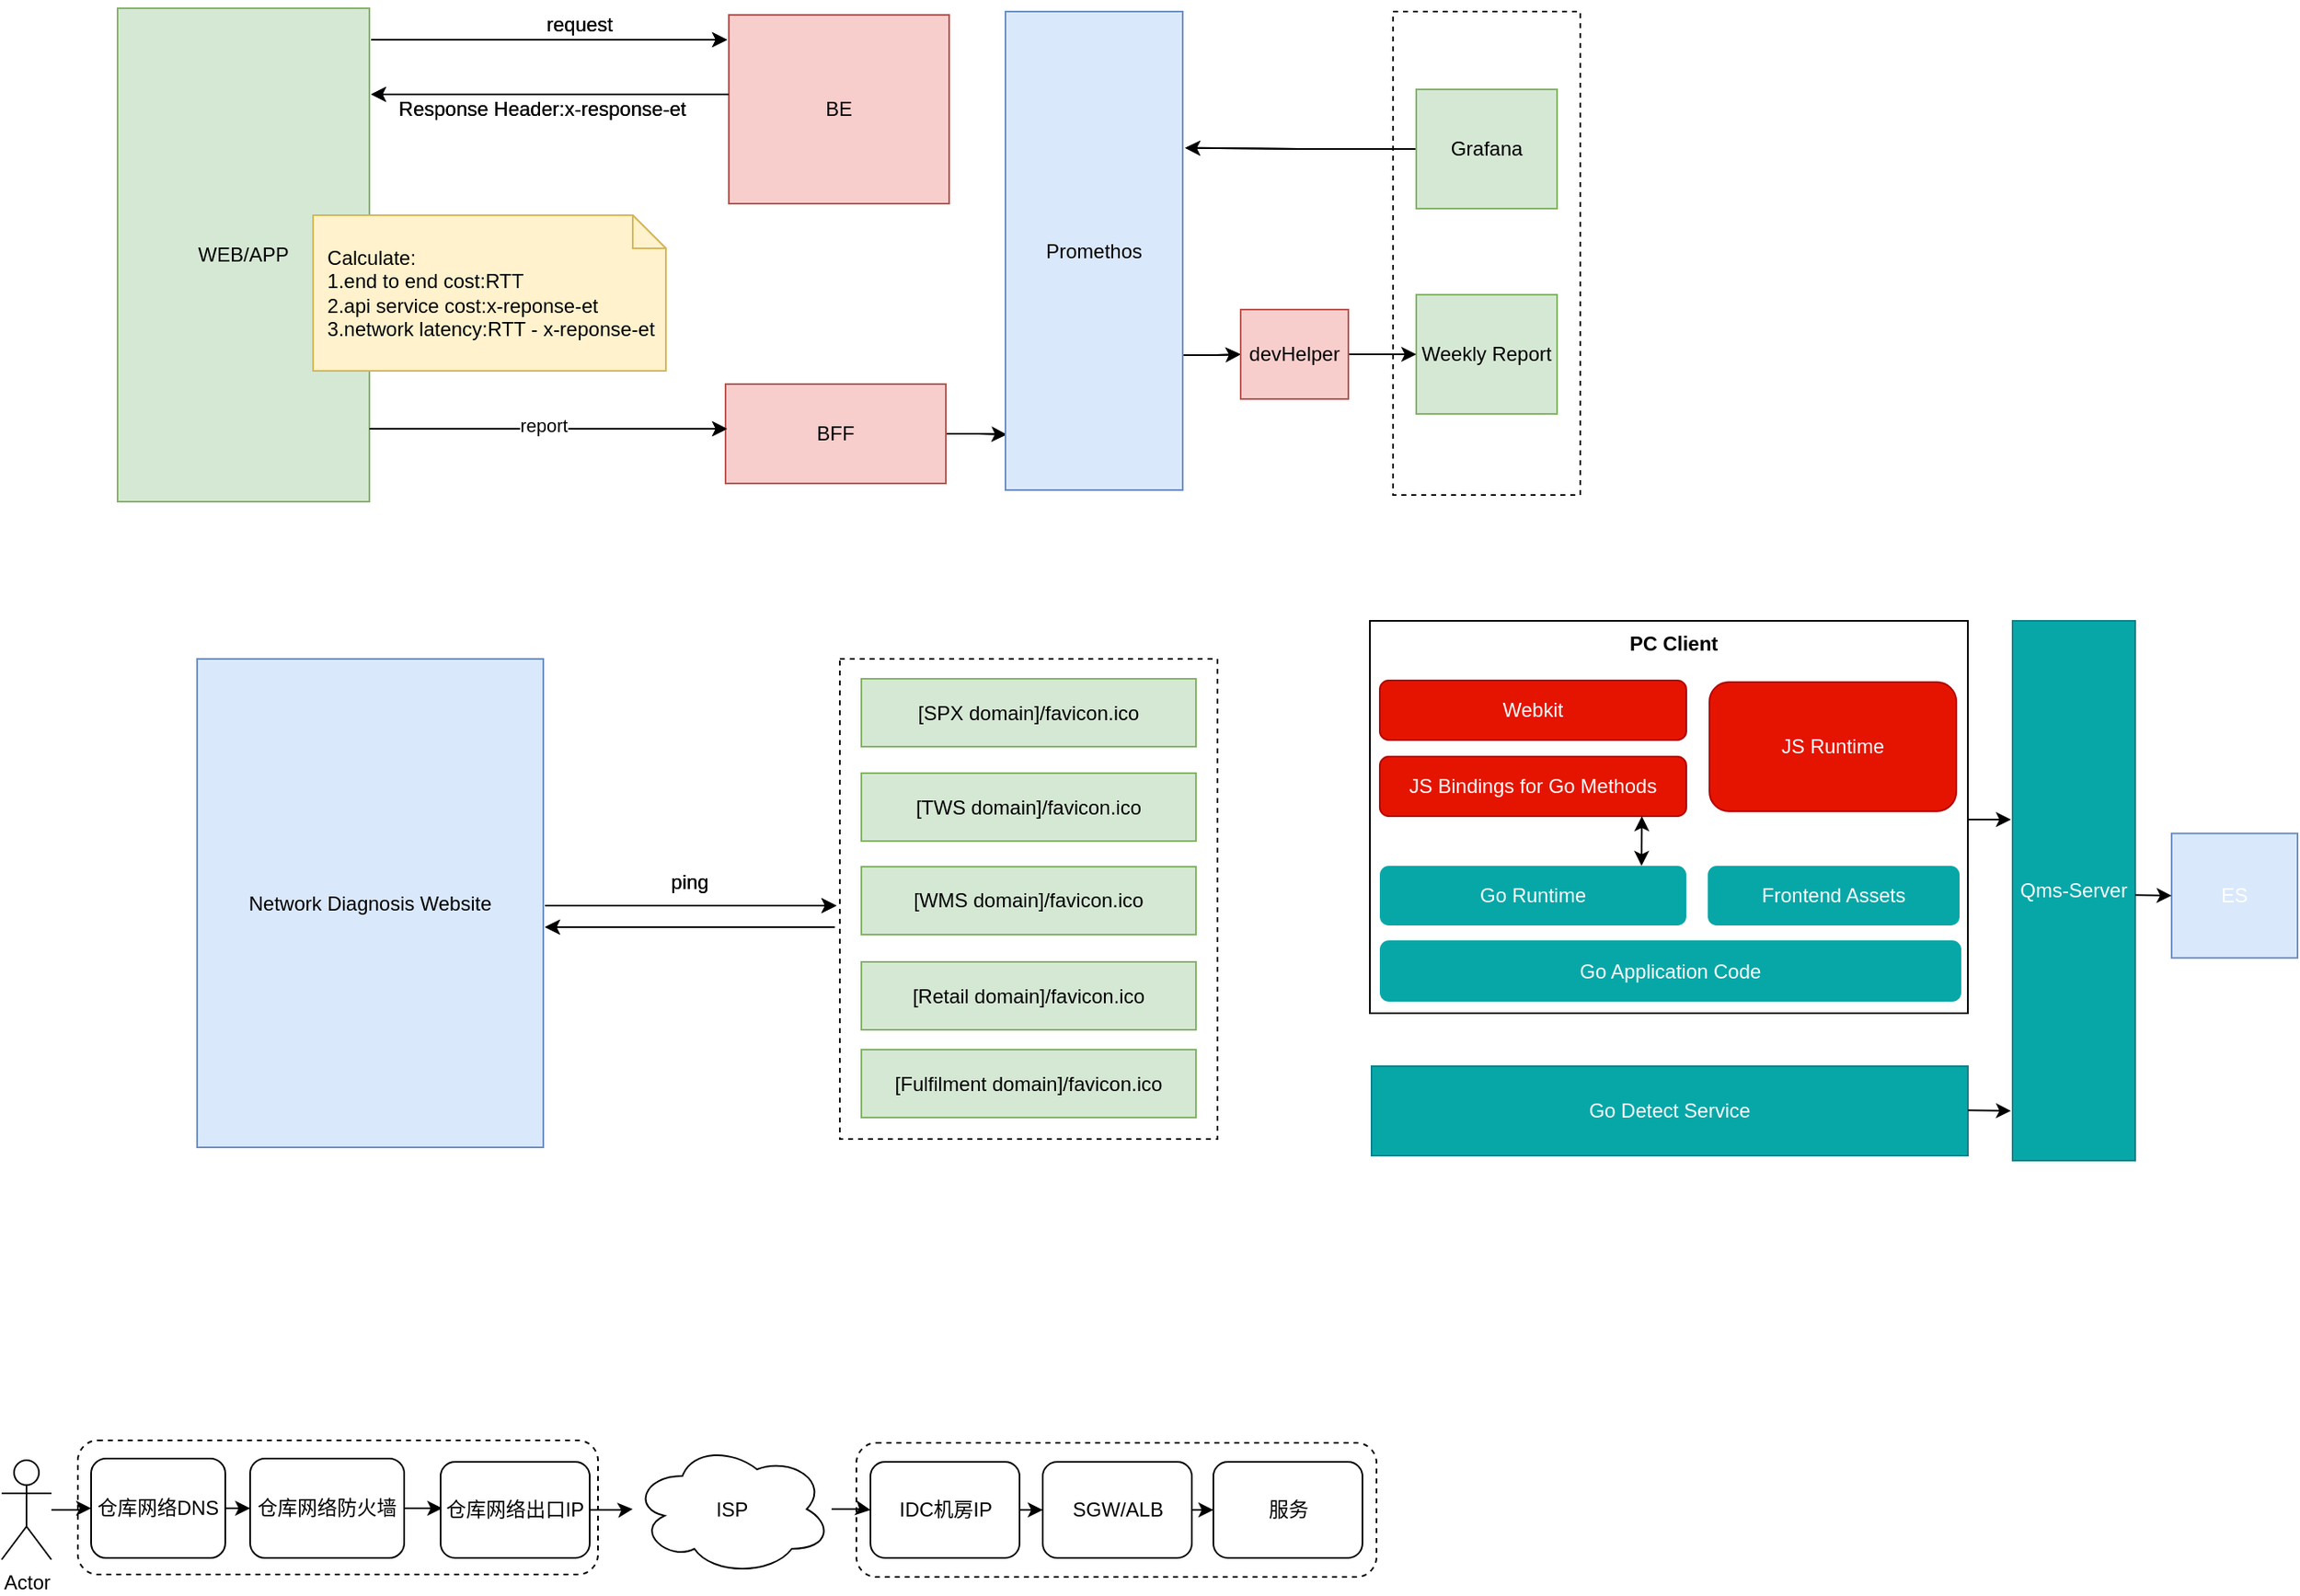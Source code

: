 <mxfile version="21.5.0" type="github">
  <diagram name="第 1 页" id="YbMV32dz8KYmbLjzAqyX">
    <mxGraphModel dx="843" dy="560" grid="0" gridSize="10" guides="1" tooltips="1" connect="1" arrows="1" fold="1" page="1" pageScale="1" pageWidth="3300" pageHeight="4681" math="0" shadow="0">
      <root>
        <mxCell id="0" />
        <mxCell id="1" parent="0" />
        <mxCell id="cddW9qrfOcWyNEqx8EMv-64" value="" style="rounded=0;whiteSpace=wrap;html=1;" vertex="1" parent="1">
          <mxGeometry x="952" y="689" width="361" height="237" as="geometry" />
        </mxCell>
        <mxCell id="E_-qTIuJGgrTYIes5nv8-37" value="" style="rounded=0;whiteSpace=wrap;html=1;dashed=1;" parent="1" vertex="1">
          <mxGeometry x="632" y="712" width="228" height="290" as="geometry" />
        </mxCell>
        <mxCell id="E_-qTIuJGgrTYIes5nv8-20" value="" style="rounded=0;whiteSpace=wrap;html=1;dashed=1;" parent="1" vertex="1">
          <mxGeometry x="966" y="321" width="113" height="292" as="geometry" />
        </mxCell>
        <mxCell id="E_-qTIuJGgrTYIes5nv8-6" value="WEB/APP" style="rounded=0;whiteSpace=wrap;html=1;fillColor=#d5e8d4;strokeColor=#82b366;" parent="1" vertex="1">
          <mxGeometry x="196" y="319" width="152" height="298" as="geometry" />
        </mxCell>
        <mxCell id="E_-qTIuJGgrTYIes5nv8-7" value="BE" style="rounded=0;whiteSpace=wrap;html=1;fillColor=#f8cecc;strokeColor=#b85450;" parent="1" vertex="1">
          <mxGeometry x="565" y="323" width="133" height="114" as="geometry" />
        </mxCell>
        <mxCell id="E_-qTIuJGgrTYIes5nv8-8" value="" style="endArrow=classic;html=1;rounded=0;" parent="1" edge="1">
          <mxGeometry x="0.004" width="50" height="50" relative="1" as="geometry">
            <mxPoint x="349" y="338" as="sourcePoint" />
            <mxPoint x="564" y="338" as="targetPoint" />
            <mxPoint as="offset" />
          </mxGeometry>
        </mxCell>
        <mxCell id="E_-qTIuJGgrTYIes5nv8-9" value="" style="endArrow=classic;html=1;rounded=0;" parent="1" edge="1">
          <mxGeometry width="50" height="50" relative="1" as="geometry">
            <mxPoint x="565" y="371" as="sourcePoint" />
            <mxPoint x="349" y="371" as="targetPoint" />
          </mxGeometry>
        </mxCell>
        <mxCell id="E_-qTIuJGgrTYIes5nv8-10" value="Response Header:x-response-et" style="text;html=1;strokeColor=none;fillColor=none;align=center;verticalAlign=middle;whiteSpace=wrap;rounded=0;" parent="1" vertex="1">
          <mxGeometry x="354" y="362.5" width="197" height="35" as="geometry" />
        </mxCell>
        <mxCell id="E_-qTIuJGgrTYIes5nv8-11" value="request" style="text;html=1;strokeColor=none;fillColor=none;align=center;verticalAlign=middle;whiteSpace=wrap;rounded=0;" parent="1" vertex="1">
          <mxGeometry x="445" y="314" width="60" height="30" as="geometry" />
        </mxCell>
        <mxCell id="E_-qTIuJGgrTYIes5nv8-17" value="" style="edgeStyle=orthogonalEdgeStyle;rounded=0;orthogonalLoop=1;jettySize=auto;html=1;entryX=0.007;entryY=0.884;entryDx=0;entryDy=0;entryPerimeter=0;" parent="1" source="E_-qTIuJGgrTYIes5nv8-12" target="E_-qTIuJGgrTYIes5nv8-16" edge="1">
          <mxGeometry relative="1" as="geometry" />
        </mxCell>
        <mxCell id="E_-qTIuJGgrTYIes5nv8-12" value="BFF" style="rounded=0;whiteSpace=wrap;html=1;fillColor=#f8cecc;strokeColor=#b85450;" parent="1" vertex="1">
          <mxGeometry x="563" y="546" width="133" height="60" as="geometry" />
        </mxCell>
        <mxCell id="E_-qTIuJGgrTYIes5nv8-13" value="" style="endArrow=classic;html=1;rounded=0;" parent="1" edge="1">
          <mxGeometry x="0.004" width="50" height="50" relative="1" as="geometry">
            <mxPoint x="348" y="573" as="sourcePoint" />
            <mxPoint x="564" y="573" as="targetPoint" />
            <mxPoint as="offset" />
          </mxGeometry>
        </mxCell>
        <mxCell id="E_-qTIuJGgrTYIes5nv8-14" value="report" style="edgeLabel;html=1;align=center;verticalAlign=middle;resizable=0;points=[];" parent="E_-qTIuJGgrTYIes5nv8-13" vertex="1" connectable="0">
          <mxGeometry x="-0.026" y="2" relative="1" as="geometry">
            <mxPoint as="offset" />
          </mxGeometry>
        </mxCell>
        <mxCell id="E_-qTIuJGgrTYIes5nv8-15" value="&amp;nbsp; Calculate:&lt;br&gt;&amp;nbsp; 1.end to end cost:RTT&lt;br&gt;&amp;nbsp; 2.api service cost:x-reponse-et&lt;br&gt;&amp;nbsp; 3.network latency:RTT - x-reponse-et" style="shape=note;size=20;whiteSpace=wrap;html=1;align=left;fillColor=#fff2cc;strokeColor=#d6b656;" parent="1" vertex="1">
          <mxGeometry x="314" y="444" width="213" height="94" as="geometry" />
        </mxCell>
        <mxCell id="E_-qTIuJGgrTYIes5nv8-28" value="" style="edgeStyle=orthogonalEdgeStyle;rounded=0;orthogonalLoop=1;jettySize=auto;html=1;exitX=0.991;exitY=0.718;exitDx=0;exitDy=0;exitPerimeter=0;" parent="1" source="E_-qTIuJGgrTYIes5nv8-16" target="E_-qTIuJGgrTYIes5nv8-27" edge="1">
          <mxGeometry relative="1" as="geometry" />
        </mxCell>
        <mxCell id="E_-qTIuJGgrTYIes5nv8-16" value="Promethos" style="rounded=0;whiteSpace=wrap;html=1;fillColor=#dae8fc;strokeColor=#6c8ebf;" parent="1" vertex="1">
          <mxGeometry x="732" y="321" width="107" height="289" as="geometry" />
        </mxCell>
        <mxCell id="E_-qTIuJGgrTYIes5nv8-23" value="" style="edgeStyle=orthogonalEdgeStyle;rounded=0;orthogonalLoop=1;jettySize=auto;html=1;entryX=1.014;entryY=0.285;entryDx=0;entryDy=0;entryPerimeter=0;" parent="1" source="E_-qTIuJGgrTYIes5nv8-18" target="E_-qTIuJGgrTYIes5nv8-16" edge="1">
          <mxGeometry relative="1" as="geometry" />
        </mxCell>
        <mxCell id="E_-qTIuJGgrTYIes5nv8-18" value="Grafana" style="rounded=0;whiteSpace=wrap;html=1;fillColor=#d5e8d4;strokeColor=#82b366;" parent="1" vertex="1">
          <mxGeometry x="980" y="368" width="85" height="72" as="geometry" />
        </mxCell>
        <mxCell id="E_-qTIuJGgrTYIes5nv8-26" value="Weekly Report" style="rounded=0;whiteSpace=wrap;html=1;fillColor=#d5e8d4;strokeColor=#82b366;" parent="1" vertex="1">
          <mxGeometry x="980" y="492" width="85" height="72" as="geometry" />
        </mxCell>
        <mxCell id="E_-qTIuJGgrTYIes5nv8-29" value="" style="edgeStyle=orthogonalEdgeStyle;rounded=0;orthogonalLoop=1;jettySize=auto;html=1;" parent="1" source="E_-qTIuJGgrTYIes5nv8-27" target="E_-qTIuJGgrTYIes5nv8-26" edge="1">
          <mxGeometry relative="1" as="geometry" />
        </mxCell>
        <mxCell id="E_-qTIuJGgrTYIes5nv8-27" value="devHelper" style="rounded=0;whiteSpace=wrap;html=1;fillColor=#f8cecc;strokeColor=#b85450;" parent="1" vertex="1">
          <mxGeometry x="874" y="501" width="65" height="54" as="geometry" />
        </mxCell>
        <mxCell id="E_-qTIuJGgrTYIes5nv8-30" value="Network Diagnosis Website" style="rounded=0;whiteSpace=wrap;html=1;fillColor=#dae8fc;strokeColor=#6c8ebf;" parent="1" vertex="1">
          <mxGeometry x="244" y="712" width="209" height="295" as="geometry" />
        </mxCell>
        <mxCell id="E_-qTIuJGgrTYIes5nv8-31" value="[SPX domain]/favicon.ico" style="rounded=0;whiteSpace=wrap;html=1;fillColor=#ffe6cc;strokeColor=#d79b00;" parent="1" vertex="1">
          <mxGeometry x="645" y="724" width="202" height="41" as="geometry" />
        </mxCell>
        <mxCell id="E_-qTIuJGgrTYIes5nv8-33" value="[TWS domain]/favicon.ico" style="rounded=0;whiteSpace=wrap;html=1;fillColor=#d5e8d4;strokeColor=#82b366;" parent="1" vertex="1">
          <mxGeometry x="645" y="781" width="202" height="41" as="geometry" />
        </mxCell>
        <mxCell id="E_-qTIuJGgrTYIes5nv8-34" value="[Fulfilment domain]/favicon.ico" style="rounded=0;whiteSpace=wrap;html=1;fillColor=#f8cecc;strokeColor=#b85450;" parent="1" vertex="1">
          <mxGeometry x="645" y="948" width="202" height="41" as="geometry" />
        </mxCell>
        <mxCell id="E_-qTIuJGgrTYIes5nv8-35" value="[Retail domain]/favicon.ico" style="rounded=0;whiteSpace=wrap;html=1;fillColor=#1ba1e2;fontColor=#ffffff;strokeColor=#006EAF;" parent="1" vertex="1">
          <mxGeometry x="645" y="895" width="202" height="41" as="geometry" />
        </mxCell>
        <mxCell id="E_-qTIuJGgrTYIes5nv8-36" value="[WMS domain]/favicon.ico" style="rounded=0;whiteSpace=wrap;html=1;fillColor=#e1d5e7;strokeColor=#9673a6;" parent="1" vertex="1">
          <mxGeometry x="645" y="837.5" width="202" height="41" as="geometry" />
        </mxCell>
        <mxCell id="E_-qTIuJGgrTYIes5nv8-38" value="" style="endArrow=classic;html=1;rounded=0;" parent="1" edge="1">
          <mxGeometry width="50" height="50" relative="1" as="geometry">
            <mxPoint x="454" y="861" as="sourcePoint" />
            <mxPoint x="630" y="861" as="targetPoint" />
          </mxGeometry>
        </mxCell>
        <mxCell id="E_-qTIuJGgrTYIes5nv8-39" value="ping" style="text;html=1;strokeColor=none;fillColor=none;align=center;verticalAlign=middle;whiteSpace=wrap;rounded=0;" parent="1" vertex="1">
          <mxGeometry x="496" y="831" width="91" height="31" as="geometry" />
        </mxCell>
        <mxCell id="E_-qTIuJGgrTYIes5nv8-40" value="" style="endArrow=classic;html=1;rounded=0;" parent="1" edge="1">
          <mxGeometry width="50" height="50" relative="1" as="geometry">
            <mxPoint x="629" y="874" as="sourcePoint" />
            <mxPoint x="454" y="874" as="targetPoint" />
          </mxGeometry>
        </mxCell>
        <mxCell id="cddW9qrfOcWyNEqx8EMv-1" value="" style="rounded=1;whiteSpace=wrap;html=1;dashed=1;" vertex="1" parent="1">
          <mxGeometry x="642" y="1185.5" width="314" height="81" as="geometry" />
        </mxCell>
        <mxCell id="cddW9qrfOcWyNEqx8EMv-2" value="" style="rounded=1;whiteSpace=wrap;html=1;dashed=1;" vertex="1" parent="1">
          <mxGeometry x="172" y="1184" width="314" height="81" as="geometry" />
        </mxCell>
        <mxCell id="cddW9qrfOcWyNEqx8EMv-3" value="" style="rounded=0;whiteSpace=wrap;html=1;dashed=1;" vertex="1" parent="1">
          <mxGeometry x="632" y="712" width="228" height="290" as="geometry" />
        </mxCell>
        <mxCell id="cddW9qrfOcWyNEqx8EMv-4" value="" style="rounded=0;whiteSpace=wrap;html=1;dashed=1;" vertex="1" parent="1">
          <mxGeometry x="966" y="321" width="113" height="292" as="geometry" />
        </mxCell>
        <mxCell id="cddW9qrfOcWyNEqx8EMv-5" value="WEB/APP" style="rounded=0;whiteSpace=wrap;html=1;fillColor=#d5e8d4;strokeColor=#82b366;" vertex="1" parent="1">
          <mxGeometry x="196" y="319" width="152" height="298" as="geometry" />
        </mxCell>
        <mxCell id="cddW9qrfOcWyNEqx8EMv-6" value="BE" style="rounded=0;whiteSpace=wrap;html=1;fillColor=#f8cecc;strokeColor=#b85450;" vertex="1" parent="1">
          <mxGeometry x="565" y="323" width="133" height="114" as="geometry" />
        </mxCell>
        <mxCell id="cddW9qrfOcWyNEqx8EMv-7" value="" style="endArrow=classic;html=1;rounded=0;" edge="1" parent="1">
          <mxGeometry x="0.004" width="50" height="50" relative="1" as="geometry">
            <mxPoint x="349" y="338" as="sourcePoint" />
            <mxPoint x="564" y="338" as="targetPoint" />
            <mxPoint as="offset" />
          </mxGeometry>
        </mxCell>
        <mxCell id="cddW9qrfOcWyNEqx8EMv-8" value="" style="endArrow=classic;html=1;rounded=0;" edge="1" parent="1">
          <mxGeometry width="50" height="50" relative="1" as="geometry">
            <mxPoint x="565" y="371" as="sourcePoint" />
            <mxPoint x="349" y="371" as="targetPoint" />
          </mxGeometry>
        </mxCell>
        <mxCell id="cddW9qrfOcWyNEqx8EMv-9" value="Response Header:x-response-et" style="text;html=1;strokeColor=none;fillColor=none;align=center;verticalAlign=middle;whiteSpace=wrap;rounded=0;" vertex="1" parent="1">
          <mxGeometry x="354" y="362.5" width="197" height="35" as="geometry" />
        </mxCell>
        <mxCell id="cddW9qrfOcWyNEqx8EMv-10" value="request" style="text;html=1;strokeColor=none;fillColor=none;align=center;verticalAlign=middle;whiteSpace=wrap;rounded=0;" vertex="1" parent="1">
          <mxGeometry x="445" y="314" width="60" height="30" as="geometry" />
        </mxCell>
        <mxCell id="cddW9qrfOcWyNEqx8EMv-11" value="" style="edgeStyle=orthogonalEdgeStyle;rounded=0;orthogonalLoop=1;jettySize=auto;html=1;entryX=0.007;entryY=0.884;entryDx=0;entryDy=0;entryPerimeter=0;" edge="1" parent="1" source="cddW9qrfOcWyNEqx8EMv-12" target="cddW9qrfOcWyNEqx8EMv-17">
          <mxGeometry relative="1" as="geometry" />
        </mxCell>
        <mxCell id="cddW9qrfOcWyNEqx8EMv-12" value="BFF" style="rounded=0;whiteSpace=wrap;html=1;fillColor=#f8cecc;strokeColor=#b85450;" vertex="1" parent="1">
          <mxGeometry x="563" y="546" width="133" height="60" as="geometry" />
        </mxCell>
        <mxCell id="cddW9qrfOcWyNEqx8EMv-13" value="" style="endArrow=classic;html=1;rounded=0;" edge="1" parent="1">
          <mxGeometry x="0.004" width="50" height="50" relative="1" as="geometry">
            <mxPoint x="348" y="573" as="sourcePoint" />
            <mxPoint x="564" y="573" as="targetPoint" />
            <mxPoint as="offset" />
          </mxGeometry>
        </mxCell>
        <mxCell id="cddW9qrfOcWyNEqx8EMv-14" value="report" style="edgeLabel;html=1;align=center;verticalAlign=middle;resizable=0;points=[];" vertex="1" connectable="0" parent="cddW9qrfOcWyNEqx8EMv-13">
          <mxGeometry x="-0.026" y="2" relative="1" as="geometry">
            <mxPoint as="offset" />
          </mxGeometry>
        </mxCell>
        <mxCell id="cddW9qrfOcWyNEqx8EMv-15" value="&amp;nbsp; Calculate:&lt;br&gt;&amp;nbsp; 1.end to end cost:RTT&lt;br&gt;&amp;nbsp; 2.api service cost:x-reponse-et&lt;br&gt;&amp;nbsp; 3.network latency:RTT - x-reponse-et" style="shape=note;size=20;whiteSpace=wrap;html=1;align=left;fillColor=#fff2cc;strokeColor=#d6b656;" vertex="1" parent="1">
          <mxGeometry x="314" y="444" width="213" height="94" as="geometry" />
        </mxCell>
        <mxCell id="cddW9qrfOcWyNEqx8EMv-16" value="" style="edgeStyle=orthogonalEdgeStyle;rounded=0;orthogonalLoop=1;jettySize=auto;html=1;exitX=0.991;exitY=0.718;exitDx=0;exitDy=0;exitPerimeter=0;" edge="1" parent="1" source="cddW9qrfOcWyNEqx8EMv-17" target="cddW9qrfOcWyNEqx8EMv-22">
          <mxGeometry relative="1" as="geometry" />
        </mxCell>
        <mxCell id="cddW9qrfOcWyNEqx8EMv-17" value="Promethos" style="rounded=0;whiteSpace=wrap;html=1;fillColor=#dae8fc;strokeColor=#6c8ebf;" vertex="1" parent="1">
          <mxGeometry x="732" y="321" width="107" height="289" as="geometry" />
        </mxCell>
        <mxCell id="cddW9qrfOcWyNEqx8EMv-18" value="" style="edgeStyle=orthogonalEdgeStyle;rounded=0;orthogonalLoop=1;jettySize=auto;html=1;entryX=1.014;entryY=0.285;entryDx=0;entryDy=0;entryPerimeter=0;" edge="1" parent="1" source="cddW9qrfOcWyNEqx8EMv-19" target="cddW9qrfOcWyNEqx8EMv-17">
          <mxGeometry relative="1" as="geometry" />
        </mxCell>
        <mxCell id="cddW9qrfOcWyNEqx8EMv-19" value="Grafana" style="rounded=0;whiteSpace=wrap;html=1;fillColor=#d5e8d4;strokeColor=#82b366;" vertex="1" parent="1">
          <mxGeometry x="980" y="368" width="85" height="72" as="geometry" />
        </mxCell>
        <mxCell id="cddW9qrfOcWyNEqx8EMv-20" value="Weekly Report" style="rounded=0;whiteSpace=wrap;html=1;fillColor=#d5e8d4;strokeColor=#82b366;" vertex="1" parent="1">
          <mxGeometry x="980" y="492" width="85" height="72" as="geometry" />
        </mxCell>
        <mxCell id="cddW9qrfOcWyNEqx8EMv-21" value="" style="edgeStyle=orthogonalEdgeStyle;rounded=0;orthogonalLoop=1;jettySize=auto;html=1;" edge="1" parent="1" source="cddW9qrfOcWyNEqx8EMv-22" target="cddW9qrfOcWyNEqx8EMv-20">
          <mxGeometry relative="1" as="geometry" />
        </mxCell>
        <mxCell id="cddW9qrfOcWyNEqx8EMv-22" value="devHelper" style="rounded=0;whiteSpace=wrap;html=1;fillColor=#f8cecc;strokeColor=#b85450;" vertex="1" parent="1">
          <mxGeometry x="874" y="501" width="65" height="54" as="geometry" />
        </mxCell>
        <mxCell id="cddW9qrfOcWyNEqx8EMv-23" value="Network Diagnosis Website" style="rounded=0;whiteSpace=wrap;html=1;fillColor=#dae8fc;strokeColor=#6c8ebf;" vertex="1" parent="1">
          <mxGeometry x="244" y="712" width="209" height="295" as="geometry" />
        </mxCell>
        <mxCell id="cddW9qrfOcWyNEqx8EMv-24" value="[SPX domain]/favicon.ico" style="rounded=0;whiteSpace=wrap;html=1;fillColor=#d5e8d4;strokeColor=#82b366;" vertex="1" parent="1">
          <mxGeometry x="645" y="724" width="202" height="41" as="geometry" />
        </mxCell>
        <mxCell id="cddW9qrfOcWyNEqx8EMv-25" value="[TWS domain]/favicon.ico" style="rounded=0;whiteSpace=wrap;html=1;fillColor=#d5e8d4;strokeColor=#82b366;" vertex="1" parent="1">
          <mxGeometry x="645" y="781" width="202" height="41" as="geometry" />
        </mxCell>
        <mxCell id="cddW9qrfOcWyNEqx8EMv-26" value="[Fulfilment domain]/favicon.ico" style="rounded=0;whiteSpace=wrap;html=1;fillColor=#d5e8d4;strokeColor=#82b366;" vertex="1" parent="1">
          <mxGeometry x="645" y="948" width="202" height="41" as="geometry" />
        </mxCell>
        <mxCell id="cddW9qrfOcWyNEqx8EMv-27" value="[Retail domain]/favicon.ico" style="rounded=0;whiteSpace=wrap;html=1;fillColor=#d5e8d4;strokeColor=#82b366;" vertex="1" parent="1">
          <mxGeometry x="645" y="895" width="202" height="41" as="geometry" />
        </mxCell>
        <mxCell id="cddW9qrfOcWyNEqx8EMv-28" value="[WMS domain]/favicon.ico" style="rounded=0;whiteSpace=wrap;html=1;fillColor=#d5e8d4;strokeColor=#82b366;" vertex="1" parent="1">
          <mxGeometry x="645" y="837.5" width="202" height="41" as="geometry" />
        </mxCell>
        <mxCell id="cddW9qrfOcWyNEqx8EMv-29" value="" style="endArrow=classic;html=1;rounded=0;" edge="1" parent="1">
          <mxGeometry width="50" height="50" relative="1" as="geometry">
            <mxPoint x="454" y="861" as="sourcePoint" />
            <mxPoint x="630" y="861" as="targetPoint" />
          </mxGeometry>
        </mxCell>
        <mxCell id="cddW9qrfOcWyNEqx8EMv-30" value="ping" style="text;html=1;strokeColor=none;fillColor=none;align=center;verticalAlign=middle;whiteSpace=wrap;rounded=0;" vertex="1" parent="1">
          <mxGeometry x="496" y="831" width="91" height="31" as="geometry" />
        </mxCell>
        <mxCell id="cddW9qrfOcWyNEqx8EMv-31" value="" style="endArrow=classic;html=1;rounded=0;" edge="1" parent="1">
          <mxGeometry width="50" height="50" relative="1" as="geometry">
            <mxPoint x="629" y="874" as="sourcePoint" />
            <mxPoint x="454" y="874" as="targetPoint" />
          </mxGeometry>
        </mxCell>
        <mxCell id="cddW9qrfOcWyNEqx8EMv-32" value="" style="edgeStyle=orthogonalEdgeStyle;rounded=0;orthogonalLoop=1;jettySize=auto;html=1;" edge="1" parent="1" source="cddW9qrfOcWyNEqx8EMv-33" target="cddW9qrfOcWyNEqx8EMv-35">
          <mxGeometry relative="1" as="geometry" />
        </mxCell>
        <mxCell id="cddW9qrfOcWyNEqx8EMv-33" value="Actor" style="shape=umlActor;verticalLabelPosition=bottom;verticalAlign=top;html=1;outlineConnect=0;" vertex="1" parent="1">
          <mxGeometry x="126" y="1196" width="30" height="60" as="geometry" />
        </mxCell>
        <mxCell id="cddW9qrfOcWyNEqx8EMv-34" value="" style="edgeStyle=orthogonalEdgeStyle;rounded=0;orthogonalLoop=1;jettySize=auto;html=1;" edge="1" parent="1" source="cddW9qrfOcWyNEqx8EMv-35" target="cddW9qrfOcWyNEqx8EMv-37">
          <mxGeometry relative="1" as="geometry" />
        </mxCell>
        <mxCell id="cddW9qrfOcWyNEqx8EMv-35" value="仓库网络DNS" style="rounded=1;whiteSpace=wrap;html=1;" vertex="1" parent="1">
          <mxGeometry x="180" y="1195" width="81" height="60" as="geometry" />
        </mxCell>
        <mxCell id="cddW9qrfOcWyNEqx8EMv-36" value="" style="edgeStyle=orthogonalEdgeStyle;rounded=0;orthogonalLoop=1;jettySize=auto;html=1;" edge="1" parent="1" source="cddW9qrfOcWyNEqx8EMv-37">
          <mxGeometry relative="1" as="geometry">
            <mxPoint x="392" y="1225" as="targetPoint" />
          </mxGeometry>
        </mxCell>
        <mxCell id="cddW9qrfOcWyNEqx8EMv-37" value="仓库网络防火墙" style="rounded=1;whiteSpace=wrap;html=1;" vertex="1" parent="1">
          <mxGeometry x="276" y="1195" width="93" height="60" as="geometry" />
        </mxCell>
        <mxCell id="cddW9qrfOcWyNEqx8EMv-38" value="" style="edgeStyle=orthogonalEdgeStyle;rounded=0;orthogonalLoop=1;jettySize=auto;html=1;" edge="1" parent="1" source="cddW9qrfOcWyNEqx8EMv-39" target="cddW9qrfOcWyNEqx8EMv-41">
          <mxGeometry relative="1" as="geometry" />
        </mxCell>
        <mxCell id="cddW9qrfOcWyNEqx8EMv-39" value="仓库网络出口IP" style="rounded=1;whiteSpace=wrap;html=1;" vertex="1" parent="1">
          <mxGeometry x="391" y="1197" width="90" height="58" as="geometry" />
        </mxCell>
        <mxCell id="cddW9qrfOcWyNEqx8EMv-40" value="" style="edgeStyle=orthogonalEdgeStyle;rounded=0;orthogonalLoop=1;jettySize=auto;html=1;" edge="1" parent="1" source="cddW9qrfOcWyNEqx8EMv-41" target="cddW9qrfOcWyNEqx8EMv-43">
          <mxGeometry relative="1" as="geometry" />
        </mxCell>
        <mxCell id="cddW9qrfOcWyNEqx8EMv-41" value="ISP" style="ellipse;shape=cloud;whiteSpace=wrap;html=1;" vertex="1" parent="1">
          <mxGeometry x="507" y="1185.5" width="120" height="80" as="geometry" />
        </mxCell>
        <mxCell id="cddW9qrfOcWyNEqx8EMv-42" value="" style="edgeStyle=orthogonalEdgeStyle;rounded=0;orthogonalLoop=1;jettySize=auto;html=1;" edge="1" parent="1" source="cddW9qrfOcWyNEqx8EMv-43" target="cddW9qrfOcWyNEqx8EMv-45">
          <mxGeometry relative="1" as="geometry" />
        </mxCell>
        <mxCell id="cddW9qrfOcWyNEqx8EMv-43" value="IDC机房IP" style="rounded=1;whiteSpace=wrap;html=1;" vertex="1" parent="1">
          <mxGeometry x="650.5" y="1197" width="90" height="58" as="geometry" />
        </mxCell>
        <mxCell id="cddW9qrfOcWyNEqx8EMv-44" value="" style="edgeStyle=orthogonalEdgeStyle;rounded=0;orthogonalLoop=1;jettySize=auto;html=1;" edge="1" parent="1" source="cddW9qrfOcWyNEqx8EMv-45" target="cddW9qrfOcWyNEqx8EMv-46">
          <mxGeometry relative="1" as="geometry" />
        </mxCell>
        <mxCell id="cddW9qrfOcWyNEqx8EMv-45" value="SGW/ALB" style="rounded=1;whiteSpace=wrap;html=1;" vertex="1" parent="1">
          <mxGeometry x="754.5" y="1197" width="90" height="58" as="geometry" />
        </mxCell>
        <mxCell id="cddW9qrfOcWyNEqx8EMv-46" value="服务" style="rounded=1;whiteSpace=wrap;html=1;" vertex="1" parent="1">
          <mxGeometry x="857.5" y="1197" width="90" height="58" as="geometry" />
        </mxCell>
        <mxCell id="cddW9qrfOcWyNEqx8EMv-57" value="Webkit" style="rounded=1;whiteSpace=wrap;html=1;fillColor=#e51400;strokeColor=#B20000;fontColor=#ffffff;" vertex="1" parent="1">
          <mxGeometry x="958" y="725" width="185" height="36" as="geometry" />
        </mxCell>
        <mxCell id="cddW9qrfOcWyNEqx8EMv-58" value="JS Bindings for Go Methods" style="rounded=1;whiteSpace=wrap;html=1;fillColor=#e51400;strokeColor=#B20000;fontColor=#ffffff;" vertex="1" parent="1">
          <mxGeometry x="958" y="771" width="185" height="36" as="geometry" />
        </mxCell>
        <mxCell id="cddW9qrfOcWyNEqx8EMv-59" value="JS Runtime" style="rounded=1;whiteSpace=wrap;html=1;fillColor=#e51400;strokeColor=#B20000;fontColor=#ffffff;" vertex="1" parent="1">
          <mxGeometry x="1157" y="726" width="149" height="78" as="geometry" />
        </mxCell>
        <mxCell id="cddW9qrfOcWyNEqx8EMv-60" value="Go Runtime" style="rounded=1;whiteSpace=wrap;html=1;fillColor=#07a7a8;strokeColor=none;fontColor=#FFFFFF;" vertex="1" parent="1">
          <mxGeometry x="958" y="837" width="185" height="36" as="geometry" />
        </mxCell>
        <mxCell id="cddW9qrfOcWyNEqx8EMv-61" value="Frontend Assets" style="rounded=1;whiteSpace=wrap;html=1;fillColor=#07a7a8;strokeColor=none;fontColor=#FFFFFF;" vertex="1" parent="1">
          <mxGeometry x="1156" y="837" width="152" height="36" as="geometry" />
        </mxCell>
        <mxCell id="cddW9qrfOcWyNEqx8EMv-62" value="Go Application Code" style="rounded=1;whiteSpace=wrap;html=1;fillColor=#07a7a8;strokeColor=none;fontColor=#FFFFFF;" vertex="1" parent="1">
          <mxGeometry x="958" y="882" width="351" height="37" as="geometry" />
        </mxCell>
        <mxCell id="cddW9qrfOcWyNEqx8EMv-63" value="" style="endArrow=classic;startArrow=classic;html=1;rounded=0;strokeWidth=1;endSize=6;" edge="1" parent="1">
          <mxGeometry width="50" height="50" relative="1" as="geometry">
            <mxPoint x="1116" y="837" as="sourcePoint" />
            <mxPoint x="1116.18" y="807" as="targetPoint" />
          </mxGeometry>
        </mxCell>
        <mxCell id="cddW9qrfOcWyNEqx8EMv-65" value="&lt;b&gt;PC Client&lt;/b&gt;" style="text;html=1;strokeColor=none;fillColor=none;align=center;verticalAlign=middle;whiteSpace=wrap;rounded=0;" vertex="1" parent="1">
          <mxGeometry x="1058" y="686" width="155" height="33" as="geometry" />
        </mxCell>
        <mxCell id="cddW9qrfOcWyNEqx8EMv-66" value="Go Detect Service" style="rounded=0;whiteSpace=wrap;html=1;fillColor=#07a7a8;strokeColor=#0e8088;fontColor=#FFFFFF;" vertex="1" parent="1">
          <mxGeometry x="953" y="958" width="360" height="54" as="geometry" />
        </mxCell>
        <mxCell id="cddW9qrfOcWyNEqx8EMv-67" value="Qms-Server" style="rounded=0;whiteSpace=wrap;html=1;fillColor=#07A7A8;strokeColor=#0E8088;fontColor=#FFFFFF;" vertex="1" parent="1">
          <mxGeometry x="1340" y="689" width="74" height="326" as="geometry" />
        </mxCell>
        <mxCell id="cddW9qrfOcWyNEqx8EMv-69" value="" style="endArrow=classic;html=1;rounded=0;" edge="1" parent="1">
          <mxGeometry width="50" height="50" relative="1" as="geometry">
            <mxPoint x="1313" y="809" as="sourcePoint" />
            <mxPoint x="1339" y="809" as="targetPoint" />
          </mxGeometry>
        </mxCell>
        <mxCell id="cddW9qrfOcWyNEqx8EMv-70" value="" style="endArrow=classic;html=1;rounded=0;" edge="1" parent="1">
          <mxGeometry width="50" height="50" relative="1" as="geometry">
            <mxPoint x="1313" y="984.68" as="sourcePoint" />
            <mxPoint x="1339" y="985" as="targetPoint" />
          </mxGeometry>
        </mxCell>
        <mxCell id="cddW9qrfOcWyNEqx8EMv-71" value="ES" style="rounded=0;whiteSpace=wrap;html=1;fillColor=#dae8fc;strokeColor=#6c8ebf;fontColor=#FFFFFF;" vertex="1" parent="1">
          <mxGeometry x="1436" y="817.37" width="76" height="75.25" as="geometry" />
        </mxCell>
        <mxCell id="cddW9qrfOcWyNEqx8EMv-72" value="" style="endArrow=classic;html=1;rounded=0;" edge="1" parent="1">
          <mxGeometry width="50" height="50" relative="1" as="geometry">
            <mxPoint x="1414" y="854.68" as="sourcePoint" />
            <mxPoint x="1436" y="855" as="targetPoint" />
          </mxGeometry>
        </mxCell>
      </root>
    </mxGraphModel>
  </diagram>
</mxfile>
